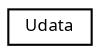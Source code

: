 digraph "Graphical Class Hierarchy"
{
  edge [fontname="Sans",fontsize="8",labelfontname="Sans",labelfontsize="8"];
  node [fontname="Sans",fontsize="8",shape=record];
  rankdir="LR";
  Node1 [label="Udata",height=0.2,width=0.4,color="black", fillcolor="white", style="filled",URL="$struct_udata.html"];
}
